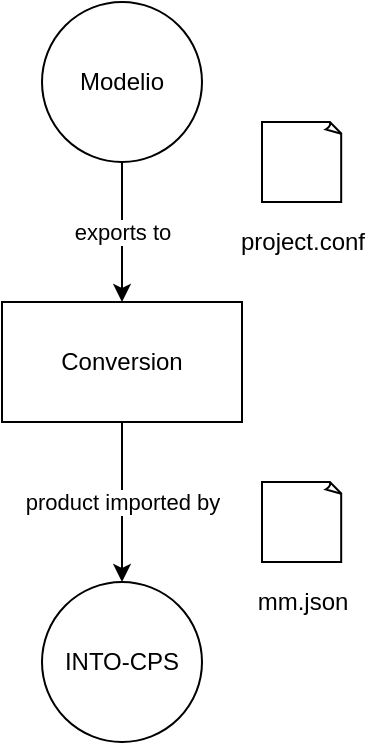 <mxfile version="10.8.0" type="device"><diagram id="SkOlRA-yyFiY_UdmSyun" name="Page-1"><mxGraphModel dx="1478" dy="956" grid="1" gridSize="10" guides="1" tooltips="1" connect="1" arrows="1" fold="1" page="1" pageScale="1" pageWidth="850" pageHeight="1100" math="0" shadow="0"><root><mxCell id="0"/><mxCell id="1" parent="0"/><mxCell id="w7y1P7zzZ9j-VYbGh4-_-6" value="exports to" style="edgeStyle=orthogonalEdgeStyle;rounded=0;orthogonalLoop=1;jettySize=auto;html=1;" edge="1" parent="1" source="w7y1P7zzZ9j-VYbGh4-_-1" target="w7y1P7zzZ9j-VYbGh4-_-4"><mxGeometry relative="1" as="geometry"/></mxCell><mxCell id="w7y1P7zzZ9j-VYbGh4-_-1" value="Modelio" style="ellipse;whiteSpace=wrap;html=1;aspect=fixed;" vertex="1" parent="1"><mxGeometry x="-510" y="160" width="80" height="80" as="geometry"/></mxCell><mxCell id="w7y1P7zzZ9j-VYbGh4-_-3" value="" style="whiteSpace=wrap;html=1;shape=mxgraph.basic.document" vertex="1" parent="1"><mxGeometry x="-400" y="220" width="40" height="40" as="geometry"/></mxCell><mxCell id="w7y1P7zzZ9j-VYbGh4-_-8" value="product imported by" style="edgeStyle=orthogonalEdgeStyle;rounded=0;orthogonalLoop=1;jettySize=auto;html=1;entryX=0.5;entryY=0;entryDx=0;entryDy=0;" edge="1" parent="1" source="w7y1P7zzZ9j-VYbGh4-_-4" target="w7y1P7zzZ9j-VYbGh4-_-7"><mxGeometry relative="1" as="geometry"/></mxCell><mxCell id="w7y1P7zzZ9j-VYbGh4-_-4" value="Conversion" style="rounded=0;whiteSpace=wrap;html=1;" vertex="1" parent="1"><mxGeometry x="-530" y="310" width="120" height="60" as="geometry"/></mxCell><mxCell id="w7y1P7zzZ9j-VYbGh4-_-5" value="project.conf" style="text;html=1;resizable=0;autosize=1;align=center;verticalAlign=middle;points=[];fillColor=none;strokeColor=none;rounded=0;" vertex="1" parent="1"><mxGeometry x="-420" y="270" width="80" height="20" as="geometry"/></mxCell><mxCell id="w7y1P7zzZ9j-VYbGh4-_-7" value="INTO-CPS" style="ellipse;whiteSpace=wrap;html=1;aspect=fixed;" vertex="1" parent="1"><mxGeometry x="-510" y="450" width="80" height="80" as="geometry"/></mxCell><mxCell id="w7y1P7zzZ9j-VYbGh4-_-9" value="" style="whiteSpace=wrap;html=1;shape=mxgraph.basic.document" vertex="1" parent="1"><mxGeometry x="-400" y="400" width="40" height="40" as="geometry"/></mxCell><mxCell id="w7y1P7zzZ9j-VYbGh4-_-10" value="mm.json" style="text;html=1;resizable=0;autosize=1;align=center;verticalAlign=middle;points=[];fillColor=none;strokeColor=none;rounded=0;" vertex="1" parent="1"><mxGeometry x="-410" y="450" width="60" height="20" as="geometry"/></mxCell></root></mxGraphModel></diagram></mxfile>